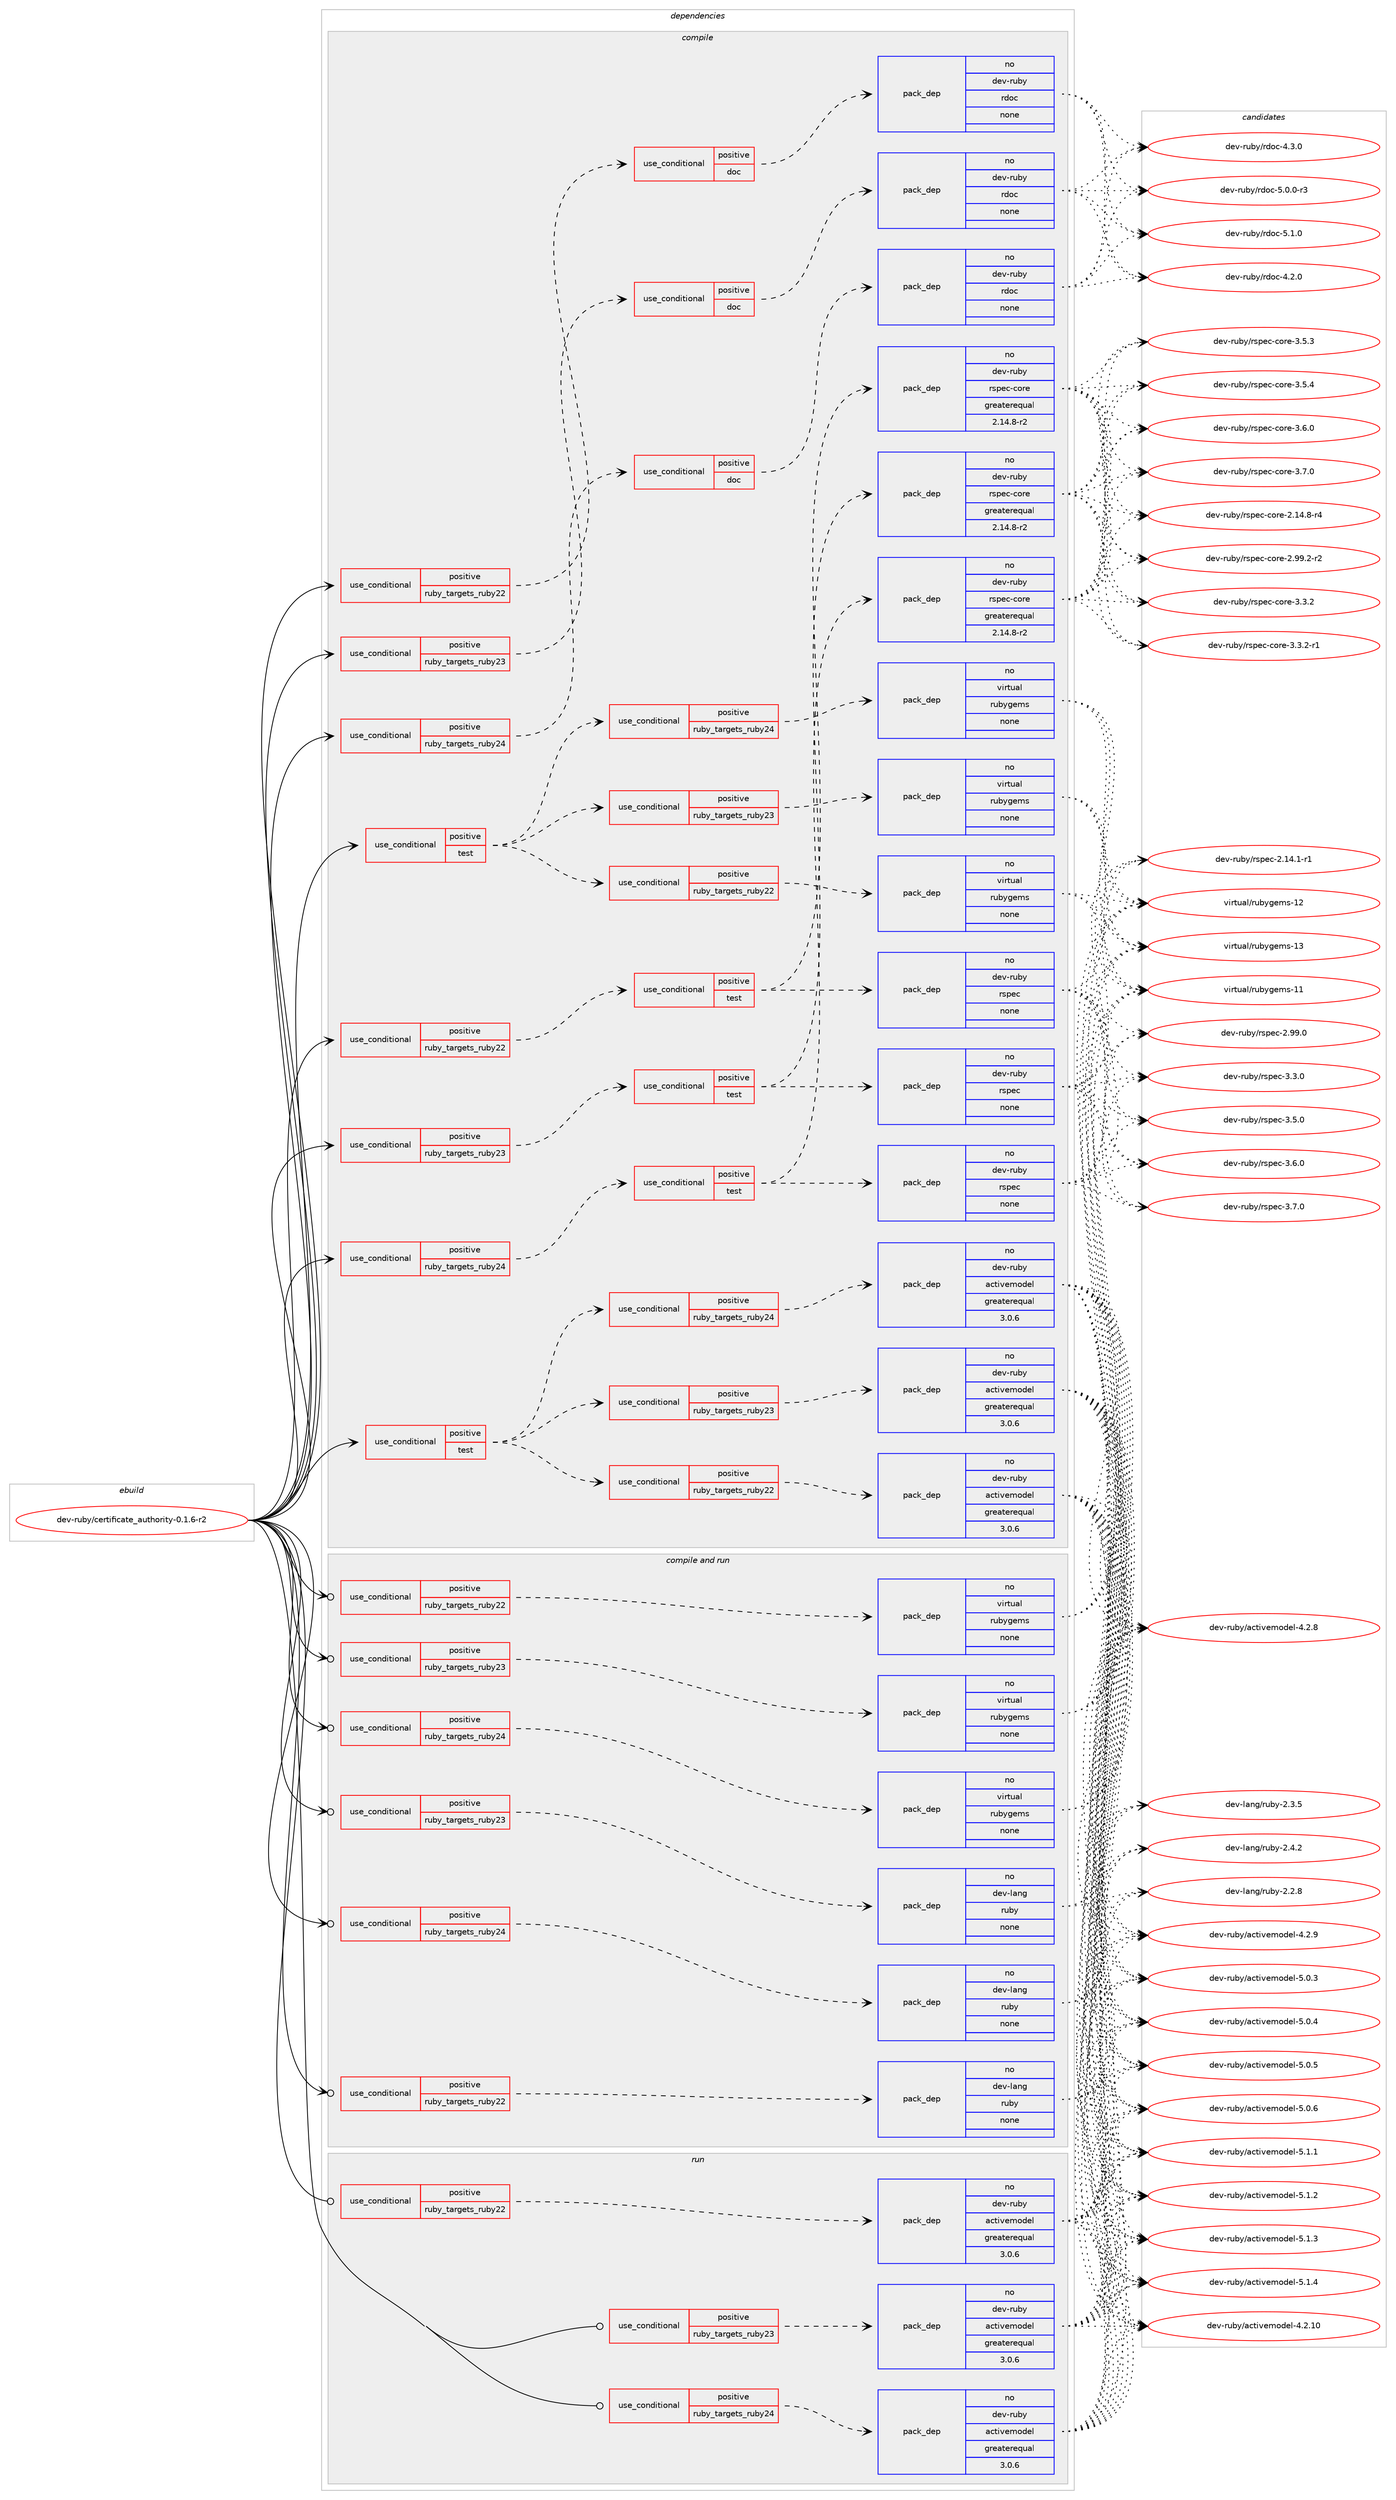 digraph prolog {

# *************
# Graph options
# *************

newrank=true;
concentrate=true;
compound=true;
graph [rankdir=LR,fontname=Helvetica,fontsize=10,ranksep=1.5];#, ranksep=2.5, nodesep=0.2];
edge  [arrowhead=vee];
node  [fontname=Helvetica,fontsize=10];

# **********
# The ebuild
# **********

subgraph cluster_leftcol {
color=gray;
rank=same;
label=<<i>ebuild</i>>;
id [label="dev-ruby/certificate_authority-0.1.6-r2", color=red, width=4, href="../dev-ruby/certificate_authority-0.1.6-r2.svg"];
}

# ****************
# The dependencies
# ****************

subgraph cluster_midcol {
color=gray;
label=<<i>dependencies</i>>;
subgraph cluster_compile {
fillcolor="#eeeeee";
style=filled;
label=<<i>compile</i>>;
subgraph cond53821 {
dependency232541 [label=<<TABLE BORDER="0" CELLBORDER="1" CELLSPACING="0" CELLPADDING="4"><TR><TD ROWSPAN="3" CELLPADDING="10">use_conditional</TD></TR><TR><TD>positive</TD></TR><TR><TD>ruby_targets_ruby22</TD></TR></TABLE>>, shape=none, color=red];
subgraph cond53822 {
dependency232542 [label=<<TABLE BORDER="0" CELLBORDER="1" CELLSPACING="0" CELLPADDING="4"><TR><TD ROWSPAN="3" CELLPADDING="10">use_conditional</TD></TR><TR><TD>positive</TD></TR><TR><TD>doc</TD></TR></TABLE>>, shape=none, color=red];
subgraph pack174646 {
dependency232543 [label=<<TABLE BORDER="0" CELLBORDER="1" CELLSPACING="0" CELLPADDING="4" WIDTH="220"><TR><TD ROWSPAN="6" CELLPADDING="30">pack_dep</TD></TR><TR><TD WIDTH="110">no</TD></TR><TR><TD>dev-ruby</TD></TR><TR><TD>rdoc</TD></TR><TR><TD>none</TD></TR><TR><TD></TD></TR></TABLE>>, shape=none, color=blue];
}
dependency232542:e -> dependency232543:w [weight=20,style="dashed",arrowhead="vee"];
}
dependency232541:e -> dependency232542:w [weight=20,style="dashed",arrowhead="vee"];
}
id:e -> dependency232541:w [weight=20,style="solid",arrowhead="vee"];
subgraph cond53823 {
dependency232544 [label=<<TABLE BORDER="0" CELLBORDER="1" CELLSPACING="0" CELLPADDING="4"><TR><TD ROWSPAN="3" CELLPADDING="10">use_conditional</TD></TR><TR><TD>positive</TD></TR><TR><TD>ruby_targets_ruby22</TD></TR></TABLE>>, shape=none, color=red];
subgraph cond53824 {
dependency232545 [label=<<TABLE BORDER="0" CELLBORDER="1" CELLSPACING="0" CELLPADDING="4"><TR><TD ROWSPAN="3" CELLPADDING="10">use_conditional</TD></TR><TR><TD>positive</TD></TR><TR><TD>test</TD></TR></TABLE>>, shape=none, color=red];
subgraph pack174647 {
dependency232546 [label=<<TABLE BORDER="0" CELLBORDER="1" CELLSPACING="0" CELLPADDING="4" WIDTH="220"><TR><TD ROWSPAN="6" CELLPADDING="30">pack_dep</TD></TR><TR><TD WIDTH="110">no</TD></TR><TR><TD>dev-ruby</TD></TR><TR><TD>rspec</TD></TR><TR><TD>none</TD></TR><TR><TD></TD></TR></TABLE>>, shape=none, color=blue];
}
dependency232545:e -> dependency232546:w [weight=20,style="dashed",arrowhead="vee"];
subgraph pack174648 {
dependency232547 [label=<<TABLE BORDER="0" CELLBORDER="1" CELLSPACING="0" CELLPADDING="4" WIDTH="220"><TR><TD ROWSPAN="6" CELLPADDING="30">pack_dep</TD></TR><TR><TD WIDTH="110">no</TD></TR><TR><TD>dev-ruby</TD></TR><TR><TD>rspec-core</TD></TR><TR><TD>greaterequal</TD></TR><TR><TD>2.14.8-r2</TD></TR></TABLE>>, shape=none, color=blue];
}
dependency232545:e -> dependency232547:w [weight=20,style="dashed",arrowhead="vee"];
}
dependency232544:e -> dependency232545:w [weight=20,style="dashed",arrowhead="vee"];
}
id:e -> dependency232544:w [weight=20,style="solid",arrowhead="vee"];
subgraph cond53825 {
dependency232548 [label=<<TABLE BORDER="0" CELLBORDER="1" CELLSPACING="0" CELLPADDING="4"><TR><TD ROWSPAN="3" CELLPADDING="10">use_conditional</TD></TR><TR><TD>positive</TD></TR><TR><TD>ruby_targets_ruby23</TD></TR></TABLE>>, shape=none, color=red];
subgraph cond53826 {
dependency232549 [label=<<TABLE BORDER="0" CELLBORDER="1" CELLSPACING="0" CELLPADDING="4"><TR><TD ROWSPAN="3" CELLPADDING="10">use_conditional</TD></TR><TR><TD>positive</TD></TR><TR><TD>doc</TD></TR></TABLE>>, shape=none, color=red];
subgraph pack174649 {
dependency232550 [label=<<TABLE BORDER="0" CELLBORDER="1" CELLSPACING="0" CELLPADDING="4" WIDTH="220"><TR><TD ROWSPAN="6" CELLPADDING="30">pack_dep</TD></TR><TR><TD WIDTH="110">no</TD></TR><TR><TD>dev-ruby</TD></TR><TR><TD>rdoc</TD></TR><TR><TD>none</TD></TR><TR><TD></TD></TR></TABLE>>, shape=none, color=blue];
}
dependency232549:e -> dependency232550:w [weight=20,style="dashed",arrowhead="vee"];
}
dependency232548:e -> dependency232549:w [weight=20,style="dashed",arrowhead="vee"];
}
id:e -> dependency232548:w [weight=20,style="solid",arrowhead="vee"];
subgraph cond53827 {
dependency232551 [label=<<TABLE BORDER="0" CELLBORDER="1" CELLSPACING="0" CELLPADDING="4"><TR><TD ROWSPAN="3" CELLPADDING="10">use_conditional</TD></TR><TR><TD>positive</TD></TR><TR><TD>ruby_targets_ruby23</TD></TR></TABLE>>, shape=none, color=red];
subgraph cond53828 {
dependency232552 [label=<<TABLE BORDER="0" CELLBORDER="1" CELLSPACING="0" CELLPADDING="4"><TR><TD ROWSPAN="3" CELLPADDING="10">use_conditional</TD></TR><TR><TD>positive</TD></TR><TR><TD>test</TD></TR></TABLE>>, shape=none, color=red];
subgraph pack174650 {
dependency232553 [label=<<TABLE BORDER="0" CELLBORDER="1" CELLSPACING="0" CELLPADDING="4" WIDTH="220"><TR><TD ROWSPAN="6" CELLPADDING="30">pack_dep</TD></TR><TR><TD WIDTH="110">no</TD></TR><TR><TD>dev-ruby</TD></TR><TR><TD>rspec</TD></TR><TR><TD>none</TD></TR><TR><TD></TD></TR></TABLE>>, shape=none, color=blue];
}
dependency232552:e -> dependency232553:w [weight=20,style="dashed",arrowhead="vee"];
subgraph pack174651 {
dependency232554 [label=<<TABLE BORDER="0" CELLBORDER="1" CELLSPACING="0" CELLPADDING="4" WIDTH="220"><TR><TD ROWSPAN="6" CELLPADDING="30">pack_dep</TD></TR><TR><TD WIDTH="110">no</TD></TR><TR><TD>dev-ruby</TD></TR><TR><TD>rspec-core</TD></TR><TR><TD>greaterequal</TD></TR><TR><TD>2.14.8-r2</TD></TR></TABLE>>, shape=none, color=blue];
}
dependency232552:e -> dependency232554:w [weight=20,style="dashed",arrowhead="vee"];
}
dependency232551:e -> dependency232552:w [weight=20,style="dashed",arrowhead="vee"];
}
id:e -> dependency232551:w [weight=20,style="solid",arrowhead="vee"];
subgraph cond53829 {
dependency232555 [label=<<TABLE BORDER="0" CELLBORDER="1" CELLSPACING="0" CELLPADDING="4"><TR><TD ROWSPAN="3" CELLPADDING="10">use_conditional</TD></TR><TR><TD>positive</TD></TR><TR><TD>ruby_targets_ruby24</TD></TR></TABLE>>, shape=none, color=red];
subgraph cond53830 {
dependency232556 [label=<<TABLE BORDER="0" CELLBORDER="1" CELLSPACING="0" CELLPADDING="4"><TR><TD ROWSPAN="3" CELLPADDING="10">use_conditional</TD></TR><TR><TD>positive</TD></TR><TR><TD>doc</TD></TR></TABLE>>, shape=none, color=red];
subgraph pack174652 {
dependency232557 [label=<<TABLE BORDER="0" CELLBORDER="1" CELLSPACING="0" CELLPADDING="4" WIDTH="220"><TR><TD ROWSPAN="6" CELLPADDING="30">pack_dep</TD></TR><TR><TD WIDTH="110">no</TD></TR><TR><TD>dev-ruby</TD></TR><TR><TD>rdoc</TD></TR><TR><TD>none</TD></TR><TR><TD></TD></TR></TABLE>>, shape=none, color=blue];
}
dependency232556:e -> dependency232557:w [weight=20,style="dashed",arrowhead="vee"];
}
dependency232555:e -> dependency232556:w [weight=20,style="dashed",arrowhead="vee"];
}
id:e -> dependency232555:w [weight=20,style="solid",arrowhead="vee"];
subgraph cond53831 {
dependency232558 [label=<<TABLE BORDER="0" CELLBORDER="1" CELLSPACING="0" CELLPADDING="4"><TR><TD ROWSPAN="3" CELLPADDING="10">use_conditional</TD></TR><TR><TD>positive</TD></TR><TR><TD>ruby_targets_ruby24</TD></TR></TABLE>>, shape=none, color=red];
subgraph cond53832 {
dependency232559 [label=<<TABLE BORDER="0" CELLBORDER="1" CELLSPACING="0" CELLPADDING="4"><TR><TD ROWSPAN="3" CELLPADDING="10">use_conditional</TD></TR><TR><TD>positive</TD></TR><TR><TD>test</TD></TR></TABLE>>, shape=none, color=red];
subgraph pack174653 {
dependency232560 [label=<<TABLE BORDER="0" CELLBORDER="1" CELLSPACING="0" CELLPADDING="4" WIDTH="220"><TR><TD ROWSPAN="6" CELLPADDING="30">pack_dep</TD></TR><TR><TD WIDTH="110">no</TD></TR><TR><TD>dev-ruby</TD></TR><TR><TD>rspec</TD></TR><TR><TD>none</TD></TR><TR><TD></TD></TR></TABLE>>, shape=none, color=blue];
}
dependency232559:e -> dependency232560:w [weight=20,style="dashed",arrowhead="vee"];
subgraph pack174654 {
dependency232561 [label=<<TABLE BORDER="0" CELLBORDER="1" CELLSPACING="0" CELLPADDING="4" WIDTH="220"><TR><TD ROWSPAN="6" CELLPADDING="30">pack_dep</TD></TR><TR><TD WIDTH="110">no</TD></TR><TR><TD>dev-ruby</TD></TR><TR><TD>rspec-core</TD></TR><TR><TD>greaterequal</TD></TR><TR><TD>2.14.8-r2</TD></TR></TABLE>>, shape=none, color=blue];
}
dependency232559:e -> dependency232561:w [weight=20,style="dashed",arrowhead="vee"];
}
dependency232558:e -> dependency232559:w [weight=20,style="dashed",arrowhead="vee"];
}
id:e -> dependency232558:w [weight=20,style="solid",arrowhead="vee"];
subgraph cond53833 {
dependency232562 [label=<<TABLE BORDER="0" CELLBORDER="1" CELLSPACING="0" CELLPADDING="4"><TR><TD ROWSPAN="3" CELLPADDING="10">use_conditional</TD></TR><TR><TD>positive</TD></TR><TR><TD>test</TD></TR></TABLE>>, shape=none, color=red];
subgraph cond53834 {
dependency232563 [label=<<TABLE BORDER="0" CELLBORDER="1" CELLSPACING="0" CELLPADDING="4"><TR><TD ROWSPAN="3" CELLPADDING="10">use_conditional</TD></TR><TR><TD>positive</TD></TR><TR><TD>ruby_targets_ruby22</TD></TR></TABLE>>, shape=none, color=red];
subgraph pack174655 {
dependency232564 [label=<<TABLE BORDER="0" CELLBORDER="1" CELLSPACING="0" CELLPADDING="4" WIDTH="220"><TR><TD ROWSPAN="6" CELLPADDING="30">pack_dep</TD></TR><TR><TD WIDTH="110">no</TD></TR><TR><TD>dev-ruby</TD></TR><TR><TD>activemodel</TD></TR><TR><TD>greaterequal</TD></TR><TR><TD>3.0.6</TD></TR></TABLE>>, shape=none, color=blue];
}
dependency232563:e -> dependency232564:w [weight=20,style="dashed",arrowhead="vee"];
}
dependency232562:e -> dependency232563:w [weight=20,style="dashed",arrowhead="vee"];
subgraph cond53835 {
dependency232565 [label=<<TABLE BORDER="0" CELLBORDER="1" CELLSPACING="0" CELLPADDING="4"><TR><TD ROWSPAN="3" CELLPADDING="10">use_conditional</TD></TR><TR><TD>positive</TD></TR><TR><TD>ruby_targets_ruby23</TD></TR></TABLE>>, shape=none, color=red];
subgraph pack174656 {
dependency232566 [label=<<TABLE BORDER="0" CELLBORDER="1" CELLSPACING="0" CELLPADDING="4" WIDTH="220"><TR><TD ROWSPAN="6" CELLPADDING="30">pack_dep</TD></TR><TR><TD WIDTH="110">no</TD></TR><TR><TD>dev-ruby</TD></TR><TR><TD>activemodel</TD></TR><TR><TD>greaterequal</TD></TR><TR><TD>3.0.6</TD></TR></TABLE>>, shape=none, color=blue];
}
dependency232565:e -> dependency232566:w [weight=20,style="dashed",arrowhead="vee"];
}
dependency232562:e -> dependency232565:w [weight=20,style="dashed",arrowhead="vee"];
subgraph cond53836 {
dependency232567 [label=<<TABLE BORDER="0" CELLBORDER="1" CELLSPACING="0" CELLPADDING="4"><TR><TD ROWSPAN="3" CELLPADDING="10">use_conditional</TD></TR><TR><TD>positive</TD></TR><TR><TD>ruby_targets_ruby24</TD></TR></TABLE>>, shape=none, color=red];
subgraph pack174657 {
dependency232568 [label=<<TABLE BORDER="0" CELLBORDER="1" CELLSPACING="0" CELLPADDING="4" WIDTH="220"><TR><TD ROWSPAN="6" CELLPADDING="30">pack_dep</TD></TR><TR><TD WIDTH="110">no</TD></TR><TR><TD>dev-ruby</TD></TR><TR><TD>activemodel</TD></TR><TR><TD>greaterequal</TD></TR><TR><TD>3.0.6</TD></TR></TABLE>>, shape=none, color=blue];
}
dependency232567:e -> dependency232568:w [weight=20,style="dashed",arrowhead="vee"];
}
dependency232562:e -> dependency232567:w [weight=20,style="dashed",arrowhead="vee"];
}
id:e -> dependency232562:w [weight=20,style="solid",arrowhead="vee"];
subgraph cond53837 {
dependency232569 [label=<<TABLE BORDER="0" CELLBORDER="1" CELLSPACING="0" CELLPADDING="4"><TR><TD ROWSPAN="3" CELLPADDING="10">use_conditional</TD></TR><TR><TD>positive</TD></TR><TR><TD>test</TD></TR></TABLE>>, shape=none, color=red];
subgraph cond53838 {
dependency232570 [label=<<TABLE BORDER="0" CELLBORDER="1" CELLSPACING="0" CELLPADDING="4"><TR><TD ROWSPAN="3" CELLPADDING="10">use_conditional</TD></TR><TR><TD>positive</TD></TR><TR><TD>ruby_targets_ruby22</TD></TR></TABLE>>, shape=none, color=red];
subgraph pack174658 {
dependency232571 [label=<<TABLE BORDER="0" CELLBORDER="1" CELLSPACING="0" CELLPADDING="4" WIDTH="220"><TR><TD ROWSPAN="6" CELLPADDING="30">pack_dep</TD></TR><TR><TD WIDTH="110">no</TD></TR><TR><TD>virtual</TD></TR><TR><TD>rubygems</TD></TR><TR><TD>none</TD></TR><TR><TD></TD></TR></TABLE>>, shape=none, color=blue];
}
dependency232570:e -> dependency232571:w [weight=20,style="dashed",arrowhead="vee"];
}
dependency232569:e -> dependency232570:w [weight=20,style="dashed",arrowhead="vee"];
subgraph cond53839 {
dependency232572 [label=<<TABLE BORDER="0" CELLBORDER="1" CELLSPACING="0" CELLPADDING="4"><TR><TD ROWSPAN="3" CELLPADDING="10">use_conditional</TD></TR><TR><TD>positive</TD></TR><TR><TD>ruby_targets_ruby23</TD></TR></TABLE>>, shape=none, color=red];
subgraph pack174659 {
dependency232573 [label=<<TABLE BORDER="0" CELLBORDER="1" CELLSPACING="0" CELLPADDING="4" WIDTH="220"><TR><TD ROWSPAN="6" CELLPADDING="30">pack_dep</TD></TR><TR><TD WIDTH="110">no</TD></TR><TR><TD>virtual</TD></TR><TR><TD>rubygems</TD></TR><TR><TD>none</TD></TR><TR><TD></TD></TR></TABLE>>, shape=none, color=blue];
}
dependency232572:e -> dependency232573:w [weight=20,style="dashed",arrowhead="vee"];
}
dependency232569:e -> dependency232572:w [weight=20,style="dashed",arrowhead="vee"];
subgraph cond53840 {
dependency232574 [label=<<TABLE BORDER="0" CELLBORDER="1" CELLSPACING="0" CELLPADDING="4"><TR><TD ROWSPAN="3" CELLPADDING="10">use_conditional</TD></TR><TR><TD>positive</TD></TR><TR><TD>ruby_targets_ruby24</TD></TR></TABLE>>, shape=none, color=red];
subgraph pack174660 {
dependency232575 [label=<<TABLE BORDER="0" CELLBORDER="1" CELLSPACING="0" CELLPADDING="4" WIDTH="220"><TR><TD ROWSPAN="6" CELLPADDING="30">pack_dep</TD></TR><TR><TD WIDTH="110">no</TD></TR><TR><TD>virtual</TD></TR><TR><TD>rubygems</TD></TR><TR><TD>none</TD></TR><TR><TD></TD></TR></TABLE>>, shape=none, color=blue];
}
dependency232574:e -> dependency232575:w [weight=20,style="dashed",arrowhead="vee"];
}
dependency232569:e -> dependency232574:w [weight=20,style="dashed",arrowhead="vee"];
}
id:e -> dependency232569:w [weight=20,style="solid",arrowhead="vee"];
}
subgraph cluster_compileandrun {
fillcolor="#eeeeee";
style=filled;
label=<<i>compile and run</i>>;
subgraph cond53841 {
dependency232576 [label=<<TABLE BORDER="0" CELLBORDER="1" CELLSPACING="0" CELLPADDING="4"><TR><TD ROWSPAN="3" CELLPADDING="10">use_conditional</TD></TR><TR><TD>positive</TD></TR><TR><TD>ruby_targets_ruby22</TD></TR></TABLE>>, shape=none, color=red];
subgraph pack174661 {
dependency232577 [label=<<TABLE BORDER="0" CELLBORDER="1" CELLSPACING="0" CELLPADDING="4" WIDTH="220"><TR><TD ROWSPAN="6" CELLPADDING="30">pack_dep</TD></TR><TR><TD WIDTH="110">no</TD></TR><TR><TD>dev-lang</TD></TR><TR><TD>ruby</TD></TR><TR><TD>none</TD></TR><TR><TD></TD></TR></TABLE>>, shape=none, color=blue];
}
dependency232576:e -> dependency232577:w [weight=20,style="dashed",arrowhead="vee"];
}
id:e -> dependency232576:w [weight=20,style="solid",arrowhead="odotvee"];
subgraph cond53842 {
dependency232578 [label=<<TABLE BORDER="0" CELLBORDER="1" CELLSPACING="0" CELLPADDING="4"><TR><TD ROWSPAN="3" CELLPADDING="10">use_conditional</TD></TR><TR><TD>positive</TD></TR><TR><TD>ruby_targets_ruby22</TD></TR></TABLE>>, shape=none, color=red];
subgraph pack174662 {
dependency232579 [label=<<TABLE BORDER="0" CELLBORDER="1" CELLSPACING="0" CELLPADDING="4" WIDTH="220"><TR><TD ROWSPAN="6" CELLPADDING="30">pack_dep</TD></TR><TR><TD WIDTH="110">no</TD></TR><TR><TD>virtual</TD></TR><TR><TD>rubygems</TD></TR><TR><TD>none</TD></TR><TR><TD></TD></TR></TABLE>>, shape=none, color=blue];
}
dependency232578:e -> dependency232579:w [weight=20,style="dashed",arrowhead="vee"];
}
id:e -> dependency232578:w [weight=20,style="solid",arrowhead="odotvee"];
subgraph cond53843 {
dependency232580 [label=<<TABLE BORDER="0" CELLBORDER="1" CELLSPACING="0" CELLPADDING="4"><TR><TD ROWSPAN="3" CELLPADDING="10">use_conditional</TD></TR><TR><TD>positive</TD></TR><TR><TD>ruby_targets_ruby23</TD></TR></TABLE>>, shape=none, color=red];
subgraph pack174663 {
dependency232581 [label=<<TABLE BORDER="0" CELLBORDER="1" CELLSPACING="0" CELLPADDING="4" WIDTH="220"><TR><TD ROWSPAN="6" CELLPADDING="30">pack_dep</TD></TR><TR><TD WIDTH="110">no</TD></TR><TR><TD>dev-lang</TD></TR><TR><TD>ruby</TD></TR><TR><TD>none</TD></TR><TR><TD></TD></TR></TABLE>>, shape=none, color=blue];
}
dependency232580:e -> dependency232581:w [weight=20,style="dashed",arrowhead="vee"];
}
id:e -> dependency232580:w [weight=20,style="solid",arrowhead="odotvee"];
subgraph cond53844 {
dependency232582 [label=<<TABLE BORDER="0" CELLBORDER="1" CELLSPACING="0" CELLPADDING="4"><TR><TD ROWSPAN="3" CELLPADDING="10">use_conditional</TD></TR><TR><TD>positive</TD></TR><TR><TD>ruby_targets_ruby23</TD></TR></TABLE>>, shape=none, color=red];
subgraph pack174664 {
dependency232583 [label=<<TABLE BORDER="0" CELLBORDER="1" CELLSPACING="0" CELLPADDING="4" WIDTH="220"><TR><TD ROWSPAN="6" CELLPADDING="30">pack_dep</TD></TR><TR><TD WIDTH="110">no</TD></TR><TR><TD>virtual</TD></TR><TR><TD>rubygems</TD></TR><TR><TD>none</TD></TR><TR><TD></TD></TR></TABLE>>, shape=none, color=blue];
}
dependency232582:e -> dependency232583:w [weight=20,style="dashed",arrowhead="vee"];
}
id:e -> dependency232582:w [weight=20,style="solid",arrowhead="odotvee"];
subgraph cond53845 {
dependency232584 [label=<<TABLE BORDER="0" CELLBORDER="1" CELLSPACING="0" CELLPADDING="4"><TR><TD ROWSPAN="3" CELLPADDING="10">use_conditional</TD></TR><TR><TD>positive</TD></TR><TR><TD>ruby_targets_ruby24</TD></TR></TABLE>>, shape=none, color=red];
subgraph pack174665 {
dependency232585 [label=<<TABLE BORDER="0" CELLBORDER="1" CELLSPACING="0" CELLPADDING="4" WIDTH="220"><TR><TD ROWSPAN="6" CELLPADDING="30">pack_dep</TD></TR><TR><TD WIDTH="110">no</TD></TR><TR><TD>dev-lang</TD></TR><TR><TD>ruby</TD></TR><TR><TD>none</TD></TR><TR><TD></TD></TR></TABLE>>, shape=none, color=blue];
}
dependency232584:e -> dependency232585:w [weight=20,style="dashed",arrowhead="vee"];
}
id:e -> dependency232584:w [weight=20,style="solid",arrowhead="odotvee"];
subgraph cond53846 {
dependency232586 [label=<<TABLE BORDER="0" CELLBORDER="1" CELLSPACING="0" CELLPADDING="4"><TR><TD ROWSPAN="3" CELLPADDING="10">use_conditional</TD></TR><TR><TD>positive</TD></TR><TR><TD>ruby_targets_ruby24</TD></TR></TABLE>>, shape=none, color=red];
subgraph pack174666 {
dependency232587 [label=<<TABLE BORDER="0" CELLBORDER="1" CELLSPACING="0" CELLPADDING="4" WIDTH="220"><TR><TD ROWSPAN="6" CELLPADDING="30">pack_dep</TD></TR><TR><TD WIDTH="110">no</TD></TR><TR><TD>virtual</TD></TR><TR><TD>rubygems</TD></TR><TR><TD>none</TD></TR><TR><TD></TD></TR></TABLE>>, shape=none, color=blue];
}
dependency232586:e -> dependency232587:w [weight=20,style="dashed",arrowhead="vee"];
}
id:e -> dependency232586:w [weight=20,style="solid",arrowhead="odotvee"];
}
subgraph cluster_run {
fillcolor="#eeeeee";
style=filled;
label=<<i>run</i>>;
subgraph cond53847 {
dependency232588 [label=<<TABLE BORDER="0" CELLBORDER="1" CELLSPACING="0" CELLPADDING="4"><TR><TD ROWSPAN="3" CELLPADDING="10">use_conditional</TD></TR><TR><TD>positive</TD></TR><TR><TD>ruby_targets_ruby22</TD></TR></TABLE>>, shape=none, color=red];
subgraph pack174667 {
dependency232589 [label=<<TABLE BORDER="0" CELLBORDER="1" CELLSPACING="0" CELLPADDING="4" WIDTH="220"><TR><TD ROWSPAN="6" CELLPADDING="30">pack_dep</TD></TR><TR><TD WIDTH="110">no</TD></TR><TR><TD>dev-ruby</TD></TR><TR><TD>activemodel</TD></TR><TR><TD>greaterequal</TD></TR><TR><TD>3.0.6</TD></TR></TABLE>>, shape=none, color=blue];
}
dependency232588:e -> dependency232589:w [weight=20,style="dashed",arrowhead="vee"];
}
id:e -> dependency232588:w [weight=20,style="solid",arrowhead="odot"];
subgraph cond53848 {
dependency232590 [label=<<TABLE BORDER="0" CELLBORDER="1" CELLSPACING="0" CELLPADDING="4"><TR><TD ROWSPAN="3" CELLPADDING="10">use_conditional</TD></TR><TR><TD>positive</TD></TR><TR><TD>ruby_targets_ruby23</TD></TR></TABLE>>, shape=none, color=red];
subgraph pack174668 {
dependency232591 [label=<<TABLE BORDER="0" CELLBORDER="1" CELLSPACING="0" CELLPADDING="4" WIDTH="220"><TR><TD ROWSPAN="6" CELLPADDING="30">pack_dep</TD></TR><TR><TD WIDTH="110">no</TD></TR><TR><TD>dev-ruby</TD></TR><TR><TD>activemodel</TD></TR><TR><TD>greaterequal</TD></TR><TR><TD>3.0.6</TD></TR></TABLE>>, shape=none, color=blue];
}
dependency232590:e -> dependency232591:w [weight=20,style="dashed",arrowhead="vee"];
}
id:e -> dependency232590:w [weight=20,style="solid",arrowhead="odot"];
subgraph cond53849 {
dependency232592 [label=<<TABLE BORDER="0" CELLBORDER="1" CELLSPACING="0" CELLPADDING="4"><TR><TD ROWSPAN="3" CELLPADDING="10">use_conditional</TD></TR><TR><TD>positive</TD></TR><TR><TD>ruby_targets_ruby24</TD></TR></TABLE>>, shape=none, color=red];
subgraph pack174669 {
dependency232593 [label=<<TABLE BORDER="0" CELLBORDER="1" CELLSPACING="0" CELLPADDING="4" WIDTH="220"><TR><TD ROWSPAN="6" CELLPADDING="30">pack_dep</TD></TR><TR><TD WIDTH="110">no</TD></TR><TR><TD>dev-ruby</TD></TR><TR><TD>activemodel</TD></TR><TR><TD>greaterequal</TD></TR><TR><TD>3.0.6</TD></TR></TABLE>>, shape=none, color=blue];
}
dependency232592:e -> dependency232593:w [weight=20,style="dashed",arrowhead="vee"];
}
id:e -> dependency232592:w [weight=20,style="solid",arrowhead="odot"];
}
}

# **************
# The candidates
# **************

subgraph cluster_choices {
rank=same;
color=gray;
label=<<i>candidates</i>>;

subgraph choice174646 {
color=black;
nodesep=1;
choice10010111845114117981214711410011199455246504648 [label="dev-ruby/rdoc-4.2.0", color=red, width=4,href="../dev-ruby/rdoc-4.2.0.svg"];
choice10010111845114117981214711410011199455246514648 [label="dev-ruby/rdoc-4.3.0", color=red, width=4,href="../dev-ruby/rdoc-4.3.0.svg"];
choice100101118451141179812147114100111994553464846484511451 [label="dev-ruby/rdoc-5.0.0-r3", color=red, width=4,href="../dev-ruby/rdoc-5.0.0-r3.svg"];
choice10010111845114117981214711410011199455346494648 [label="dev-ruby/rdoc-5.1.0", color=red, width=4,href="../dev-ruby/rdoc-5.1.0.svg"];
dependency232543:e -> choice10010111845114117981214711410011199455246504648:w [style=dotted,weight="100"];
dependency232543:e -> choice10010111845114117981214711410011199455246514648:w [style=dotted,weight="100"];
dependency232543:e -> choice100101118451141179812147114100111994553464846484511451:w [style=dotted,weight="100"];
dependency232543:e -> choice10010111845114117981214711410011199455346494648:w [style=dotted,weight="100"];
}
subgraph choice174647 {
color=black;
nodesep=1;
choice10010111845114117981214711411511210199455046495246494511449 [label="dev-ruby/rspec-2.14.1-r1", color=red, width=4,href="../dev-ruby/rspec-2.14.1-r1.svg"];
choice1001011184511411798121471141151121019945504657574648 [label="dev-ruby/rspec-2.99.0", color=red, width=4,href="../dev-ruby/rspec-2.99.0.svg"];
choice10010111845114117981214711411511210199455146514648 [label="dev-ruby/rspec-3.3.0", color=red, width=4,href="../dev-ruby/rspec-3.3.0.svg"];
choice10010111845114117981214711411511210199455146534648 [label="dev-ruby/rspec-3.5.0", color=red, width=4,href="../dev-ruby/rspec-3.5.0.svg"];
choice10010111845114117981214711411511210199455146544648 [label="dev-ruby/rspec-3.6.0", color=red, width=4,href="../dev-ruby/rspec-3.6.0.svg"];
choice10010111845114117981214711411511210199455146554648 [label="dev-ruby/rspec-3.7.0", color=red, width=4,href="../dev-ruby/rspec-3.7.0.svg"];
dependency232546:e -> choice10010111845114117981214711411511210199455046495246494511449:w [style=dotted,weight="100"];
dependency232546:e -> choice1001011184511411798121471141151121019945504657574648:w [style=dotted,weight="100"];
dependency232546:e -> choice10010111845114117981214711411511210199455146514648:w [style=dotted,weight="100"];
dependency232546:e -> choice10010111845114117981214711411511210199455146534648:w [style=dotted,weight="100"];
dependency232546:e -> choice10010111845114117981214711411511210199455146544648:w [style=dotted,weight="100"];
dependency232546:e -> choice10010111845114117981214711411511210199455146554648:w [style=dotted,weight="100"];
}
subgraph choice174648 {
color=black;
nodesep=1;
choice100101118451141179812147114115112101994599111114101455046495246564511452 [label="dev-ruby/rspec-core-2.14.8-r4", color=red, width=4,href="../dev-ruby/rspec-core-2.14.8-r4.svg"];
choice100101118451141179812147114115112101994599111114101455046575746504511450 [label="dev-ruby/rspec-core-2.99.2-r2", color=red, width=4,href="../dev-ruby/rspec-core-2.99.2-r2.svg"];
choice100101118451141179812147114115112101994599111114101455146514650 [label="dev-ruby/rspec-core-3.3.2", color=red, width=4,href="../dev-ruby/rspec-core-3.3.2.svg"];
choice1001011184511411798121471141151121019945991111141014551465146504511449 [label="dev-ruby/rspec-core-3.3.2-r1", color=red, width=4,href="../dev-ruby/rspec-core-3.3.2-r1.svg"];
choice100101118451141179812147114115112101994599111114101455146534651 [label="dev-ruby/rspec-core-3.5.3", color=red, width=4,href="../dev-ruby/rspec-core-3.5.3.svg"];
choice100101118451141179812147114115112101994599111114101455146534652 [label="dev-ruby/rspec-core-3.5.4", color=red, width=4,href="../dev-ruby/rspec-core-3.5.4.svg"];
choice100101118451141179812147114115112101994599111114101455146544648 [label="dev-ruby/rspec-core-3.6.0", color=red, width=4,href="../dev-ruby/rspec-core-3.6.0.svg"];
choice100101118451141179812147114115112101994599111114101455146554648 [label="dev-ruby/rspec-core-3.7.0", color=red, width=4,href="../dev-ruby/rspec-core-3.7.0.svg"];
dependency232547:e -> choice100101118451141179812147114115112101994599111114101455046495246564511452:w [style=dotted,weight="100"];
dependency232547:e -> choice100101118451141179812147114115112101994599111114101455046575746504511450:w [style=dotted,weight="100"];
dependency232547:e -> choice100101118451141179812147114115112101994599111114101455146514650:w [style=dotted,weight="100"];
dependency232547:e -> choice1001011184511411798121471141151121019945991111141014551465146504511449:w [style=dotted,weight="100"];
dependency232547:e -> choice100101118451141179812147114115112101994599111114101455146534651:w [style=dotted,weight="100"];
dependency232547:e -> choice100101118451141179812147114115112101994599111114101455146534652:w [style=dotted,weight="100"];
dependency232547:e -> choice100101118451141179812147114115112101994599111114101455146544648:w [style=dotted,weight="100"];
dependency232547:e -> choice100101118451141179812147114115112101994599111114101455146554648:w [style=dotted,weight="100"];
}
subgraph choice174649 {
color=black;
nodesep=1;
choice10010111845114117981214711410011199455246504648 [label="dev-ruby/rdoc-4.2.0", color=red, width=4,href="../dev-ruby/rdoc-4.2.0.svg"];
choice10010111845114117981214711410011199455246514648 [label="dev-ruby/rdoc-4.3.0", color=red, width=4,href="../dev-ruby/rdoc-4.3.0.svg"];
choice100101118451141179812147114100111994553464846484511451 [label="dev-ruby/rdoc-5.0.0-r3", color=red, width=4,href="../dev-ruby/rdoc-5.0.0-r3.svg"];
choice10010111845114117981214711410011199455346494648 [label="dev-ruby/rdoc-5.1.0", color=red, width=4,href="../dev-ruby/rdoc-5.1.0.svg"];
dependency232550:e -> choice10010111845114117981214711410011199455246504648:w [style=dotted,weight="100"];
dependency232550:e -> choice10010111845114117981214711410011199455246514648:w [style=dotted,weight="100"];
dependency232550:e -> choice100101118451141179812147114100111994553464846484511451:w [style=dotted,weight="100"];
dependency232550:e -> choice10010111845114117981214711410011199455346494648:w [style=dotted,weight="100"];
}
subgraph choice174650 {
color=black;
nodesep=1;
choice10010111845114117981214711411511210199455046495246494511449 [label="dev-ruby/rspec-2.14.1-r1", color=red, width=4,href="../dev-ruby/rspec-2.14.1-r1.svg"];
choice1001011184511411798121471141151121019945504657574648 [label="dev-ruby/rspec-2.99.0", color=red, width=4,href="../dev-ruby/rspec-2.99.0.svg"];
choice10010111845114117981214711411511210199455146514648 [label="dev-ruby/rspec-3.3.0", color=red, width=4,href="../dev-ruby/rspec-3.3.0.svg"];
choice10010111845114117981214711411511210199455146534648 [label="dev-ruby/rspec-3.5.0", color=red, width=4,href="../dev-ruby/rspec-3.5.0.svg"];
choice10010111845114117981214711411511210199455146544648 [label="dev-ruby/rspec-3.6.0", color=red, width=4,href="../dev-ruby/rspec-3.6.0.svg"];
choice10010111845114117981214711411511210199455146554648 [label="dev-ruby/rspec-3.7.0", color=red, width=4,href="../dev-ruby/rspec-3.7.0.svg"];
dependency232553:e -> choice10010111845114117981214711411511210199455046495246494511449:w [style=dotted,weight="100"];
dependency232553:e -> choice1001011184511411798121471141151121019945504657574648:w [style=dotted,weight="100"];
dependency232553:e -> choice10010111845114117981214711411511210199455146514648:w [style=dotted,weight="100"];
dependency232553:e -> choice10010111845114117981214711411511210199455146534648:w [style=dotted,weight="100"];
dependency232553:e -> choice10010111845114117981214711411511210199455146544648:w [style=dotted,weight="100"];
dependency232553:e -> choice10010111845114117981214711411511210199455146554648:w [style=dotted,weight="100"];
}
subgraph choice174651 {
color=black;
nodesep=1;
choice100101118451141179812147114115112101994599111114101455046495246564511452 [label="dev-ruby/rspec-core-2.14.8-r4", color=red, width=4,href="../dev-ruby/rspec-core-2.14.8-r4.svg"];
choice100101118451141179812147114115112101994599111114101455046575746504511450 [label="dev-ruby/rspec-core-2.99.2-r2", color=red, width=4,href="../dev-ruby/rspec-core-2.99.2-r2.svg"];
choice100101118451141179812147114115112101994599111114101455146514650 [label="dev-ruby/rspec-core-3.3.2", color=red, width=4,href="../dev-ruby/rspec-core-3.3.2.svg"];
choice1001011184511411798121471141151121019945991111141014551465146504511449 [label="dev-ruby/rspec-core-3.3.2-r1", color=red, width=4,href="../dev-ruby/rspec-core-3.3.2-r1.svg"];
choice100101118451141179812147114115112101994599111114101455146534651 [label="dev-ruby/rspec-core-3.5.3", color=red, width=4,href="../dev-ruby/rspec-core-3.5.3.svg"];
choice100101118451141179812147114115112101994599111114101455146534652 [label="dev-ruby/rspec-core-3.5.4", color=red, width=4,href="../dev-ruby/rspec-core-3.5.4.svg"];
choice100101118451141179812147114115112101994599111114101455146544648 [label="dev-ruby/rspec-core-3.6.0", color=red, width=4,href="../dev-ruby/rspec-core-3.6.0.svg"];
choice100101118451141179812147114115112101994599111114101455146554648 [label="dev-ruby/rspec-core-3.7.0", color=red, width=4,href="../dev-ruby/rspec-core-3.7.0.svg"];
dependency232554:e -> choice100101118451141179812147114115112101994599111114101455046495246564511452:w [style=dotted,weight="100"];
dependency232554:e -> choice100101118451141179812147114115112101994599111114101455046575746504511450:w [style=dotted,weight="100"];
dependency232554:e -> choice100101118451141179812147114115112101994599111114101455146514650:w [style=dotted,weight="100"];
dependency232554:e -> choice1001011184511411798121471141151121019945991111141014551465146504511449:w [style=dotted,weight="100"];
dependency232554:e -> choice100101118451141179812147114115112101994599111114101455146534651:w [style=dotted,weight="100"];
dependency232554:e -> choice100101118451141179812147114115112101994599111114101455146534652:w [style=dotted,weight="100"];
dependency232554:e -> choice100101118451141179812147114115112101994599111114101455146544648:w [style=dotted,weight="100"];
dependency232554:e -> choice100101118451141179812147114115112101994599111114101455146554648:w [style=dotted,weight="100"];
}
subgraph choice174652 {
color=black;
nodesep=1;
choice10010111845114117981214711410011199455246504648 [label="dev-ruby/rdoc-4.2.0", color=red, width=4,href="../dev-ruby/rdoc-4.2.0.svg"];
choice10010111845114117981214711410011199455246514648 [label="dev-ruby/rdoc-4.3.0", color=red, width=4,href="../dev-ruby/rdoc-4.3.0.svg"];
choice100101118451141179812147114100111994553464846484511451 [label="dev-ruby/rdoc-5.0.0-r3", color=red, width=4,href="../dev-ruby/rdoc-5.0.0-r3.svg"];
choice10010111845114117981214711410011199455346494648 [label="dev-ruby/rdoc-5.1.0", color=red, width=4,href="../dev-ruby/rdoc-5.1.0.svg"];
dependency232557:e -> choice10010111845114117981214711410011199455246504648:w [style=dotted,weight="100"];
dependency232557:e -> choice10010111845114117981214711410011199455246514648:w [style=dotted,weight="100"];
dependency232557:e -> choice100101118451141179812147114100111994553464846484511451:w [style=dotted,weight="100"];
dependency232557:e -> choice10010111845114117981214711410011199455346494648:w [style=dotted,weight="100"];
}
subgraph choice174653 {
color=black;
nodesep=1;
choice10010111845114117981214711411511210199455046495246494511449 [label="dev-ruby/rspec-2.14.1-r1", color=red, width=4,href="../dev-ruby/rspec-2.14.1-r1.svg"];
choice1001011184511411798121471141151121019945504657574648 [label="dev-ruby/rspec-2.99.0", color=red, width=4,href="../dev-ruby/rspec-2.99.0.svg"];
choice10010111845114117981214711411511210199455146514648 [label="dev-ruby/rspec-3.3.0", color=red, width=4,href="../dev-ruby/rspec-3.3.0.svg"];
choice10010111845114117981214711411511210199455146534648 [label="dev-ruby/rspec-3.5.0", color=red, width=4,href="../dev-ruby/rspec-3.5.0.svg"];
choice10010111845114117981214711411511210199455146544648 [label="dev-ruby/rspec-3.6.0", color=red, width=4,href="../dev-ruby/rspec-3.6.0.svg"];
choice10010111845114117981214711411511210199455146554648 [label="dev-ruby/rspec-3.7.0", color=red, width=4,href="../dev-ruby/rspec-3.7.0.svg"];
dependency232560:e -> choice10010111845114117981214711411511210199455046495246494511449:w [style=dotted,weight="100"];
dependency232560:e -> choice1001011184511411798121471141151121019945504657574648:w [style=dotted,weight="100"];
dependency232560:e -> choice10010111845114117981214711411511210199455146514648:w [style=dotted,weight="100"];
dependency232560:e -> choice10010111845114117981214711411511210199455146534648:w [style=dotted,weight="100"];
dependency232560:e -> choice10010111845114117981214711411511210199455146544648:w [style=dotted,weight="100"];
dependency232560:e -> choice10010111845114117981214711411511210199455146554648:w [style=dotted,weight="100"];
}
subgraph choice174654 {
color=black;
nodesep=1;
choice100101118451141179812147114115112101994599111114101455046495246564511452 [label="dev-ruby/rspec-core-2.14.8-r4", color=red, width=4,href="../dev-ruby/rspec-core-2.14.8-r4.svg"];
choice100101118451141179812147114115112101994599111114101455046575746504511450 [label="dev-ruby/rspec-core-2.99.2-r2", color=red, width=4,href="../dev-ruby/rspec-core-2.99.2-r2.svg"];
choice100101118451141179812147114115112101994599111114101455146514650 [label="dev-ruby/rspec-core-3.3.2", color=red, width=4,href="../dev-ruby/rspec-core-3.3.2.svg"];
choice1001011184511411798121471141151121019945991111141014551465146504511449 [label="dev-ruby/rspec-core-3.3.2-r1", color=red, width=4,href="../dev-ruby/rspec-core-3.3.2-r1.svg"];
choice100101118451141179812147114115112101994599111114101455146534651 [label="dev-ruby/rspec-core-3.5.3", color=red, width=4,href="../dev-ruby/rspec-core-3.5.3.svg"];
choice100101118451141179812147114115112101994599111114101455146534652 [label="dev-ruby/rspec-core-3.5.4", color=red, width=4,href="../dev-ruby/rspec-core-3.5.4.svg"];
choice100101118451141179812147114115112101994599111114101455146544648 [label="dev-ruby/rspec-core-3.6.0", color=red, width=4,href="../dev-ruby/rspec-core-3.6.0.svg"];
choice100101118451141179812147114115112101994599111114101455146554648 [label="dev-ruby/rspec-core-3.7.0", color=red, width=4,href="../dev-ruby/rspec-core-3.7.0.svg"];
dependency232561:e -> choice100101118451141179812147114115112101994599111114101455046495246564511452:w [style=dotted,weight="100"];
dependency232561:e -> choice100101118451141179812147114115112101994599111114101455046575746504511450:w [style=dotted,weight="100"];
dependency232561:e -> choice100101118451141179812147114115112101994599111114101455146514650:w [style=dotted,weight="100"];
dependency232561:e -> choice1001011184511411798121471141151121019945991111141014551465146504511449:w [style=dotted,weight="100"];
dependency232561:e -> choice100101118451141179812147114115112101994599111114101455146534651:w [style=dotted,weight="100"];
dependency232561:e -> choice100101118451141179812147114115112101994599111114101455146534652:w [style=dotted,weight="100"];
dependency232561:e -> choice100101118451141179812147114115112101994599111114101455146544648:w [style=dotted,weight="100"];
dependency232561:e -> choice100101118451141179812147114115112101994599111114101455146554648:w [style=dotted,weight="100"];
}
subgraph choice174655 {
color=black;
nodesep=1;
choice100101118451141179812147979911610511810110911110010110845524650464948 [label="dev-ruby/activemodel-4.2.10", color=red, width=4,href="../dev-ruby/activemodel-4.2.10.svg"];
choice1001011184511411798121479799116105118101109111100101108455246504656 [label="dev-ruby/activemodel-4.2.8", color=red, width=4,href="../dev-ruby/activemodel-4.2.8.svg"];
choice1001011184511411798121479799116105118101109111100101108455246504657 [label="dev-ruby/activemodel-4.2.9", color=red, width=4,href="../dev-ruby/activemodel-4.2.9.svg"];
choice1001011184511411798121479799116105118101109111100101108455346484651 [label="dev-ruby/activemodel-5.0.3", color=red, width=4,href="../dev-ruby/activemodel-5.0.3.svg"];
choice1001011184511411798121479799116105118101109111100101108455346484652 [label="dev-ruby/activemodel-5.0.4", color=red, width=4,href="../dev-ruby/activemodel-5.0.4.svg"];
choice1001011184511411798121479799116105118101109111100101108455346484653 [label="dev-ruby/activemodel-5.0.5", color=red, width=4,href="../dev-ruby/activemodel-5.0.5.svg"];
choice1001011184511411798121479799116105118101109111100101108455346484654 [label="dev-ruby/activemodel-5.0.6", color=red, width=4,href="../dev-ruby/activemodel-5.0.6.svg"];
choice1001011184511411798121479799116105118101109111100101108455346494649 [label="dev-ruby/activemodel-5.1.1", color=red, width=4,href="../dev-ruby/activemodel-5.1.1.svg"];
choice1001011184511411798121479799116105118101109111100101108455346494650 [label="dev-ruby/activemodel-5.1.2", color=red, width=4,href="../dev-ruby/activemodel-5.1.2.svg"];
choice1001011184511411798121479799116105118101109111100101108455346494651 [label="dev-ruby/activemodel-5.1.3", color=red, width=4,href="../dev-ruby/activemodel-5.1.3.svg"];
choice1001011184511411798121479799116105118101109111100101108455346494652 [label="dev-ruby/activemodel-5.1.4", color=red, width=4,href="../dev-ruby/activemodel-5.1.4.svg"];
dependency232564:e -> choice100101118451141179812147979911610511810110911110010110845524650464948:w [style=dotted,weight="100"];
dependency232564:e -> choice1001011184511411798121479799116105118101109111100101108455246504656:w [style=dotted,weight="100"];
dependency232564:e -> choice1001011184511411798121479799116105118101109111100101108455246504657:w [style=dotted,weight="100"];
dependency232564:e -> choice1001011184511411798121479799116105118101109111100101108455346484651:w [style=dotted,weight="100"];
dependency232564:e -> choice1001011184511411798121479799116105118101109111100101108455346484652:w [style=dotted,weight="100"];
dependency232564:e -> choice1001011184511411798121479799116105118101109111100101108455346484653:w [style=dotted,weight="100"];
dependency232564:e -> choice1001011184511411798121479799116105118101109111100101108455346484654:w [style=dotted,weight="100"];
dependency232564:e -> choice1001011184511411798121479799116105118101109111100101108455346494649:w [style=dotted,weight="100"];
dependency232564:e -> choice1001011184511411798121479799116105118101109111100101108455346494650:w [style=dotted,weight="100"];
dependency232564:e -> choice1001011184511411798121479799116105118101109111100101108455346494651:w [style=dotted,weight="100"];
dependency232564:e -> choice1001011184511411798121479799116105118101109111100101108455346494652:w [style=dotted,weight="100"];
}
subgraph choice174656 {
color=black;
nodesep=1;
choice100101118451141179812147979911610511810110911110010110845524650464948 [label="dev-ruby/activemodel-4.2.10", color=red, width=4,href="../dev-ruby/activemodel-4.2.10.svg"];
choice1001011184511411798121479799116105118101109111100101108455246504656 [label="dev-ruby/activemodel-4.2.8", color=red, width=4,href="../dev-ruby/activemodel-4.2.8.svg"];
choice1001011184511411798121479799116105118101109111100101108455246504657 [label="dev-ruby/activemodel-4.2.9", color=red, width=4,href="../dev-ruby/activemodel-4.2.9.svg"];
choice1001011184511411798121479799116105118101109111100101108455346484651 [label="dev-ruby/activemodel-5.0.3", color=red, width=4,href="../dev-ruby/activemodel-5.0.3.svg"];
choice1001011184511411798121479799116105118101109111100101108455346484652 [label="dev-ruby/activemodel-5.0.4", color=red, width=4,href="../dev-ruby/activemodel-5.0.4.svg"];
choice1001011184511411798121479799116105118101109111100101108455346484653 [label="dev-ruby/activemodel-5.0.5", color=red, width=4,href="../dev-ruby/activemodel-5.0.5.svg"];
choice1001011184511411798121479799116105118101109111100101108455346484654 [label="dev-ruby/activemodel-5.0.6", color=red, width=4,href="../dev-ruby/activemodel-5.0.6.svg"];
choice1001011184511411798121479799116105118101109111100101108455346494649 [label="dev-ruby/activemodel-5.1.1", color=red, width=4,href="../dev-ruby/activemodel-5.1.1.svg"];
choice1001011184511411798121479799116105118101109111100101108455346494650 [label="dev-ruby/activemodel-5.1.2", color=red, width=4,href="../dev-ruby/activemodel-5.1.2.svg"];
choice1001011184511411798121479799116105118101109111100101108455346494651 [label="dev-ruby/activemodel-5.1.3", color=red, width=4,href="../dev-ruby/activemodel-5.1.3.svg"];
choice1001011184511411798121479799116105118101109111100101108455346494652 [label="dev-ruby/activemodel-5.1.4", color=red, width=4,href="../dev-ruby/activemodel-5.1.4.svg"];
dependency232566:e -> choice100101118451141179812147979911610511810110911110010110845524650464948:w [style=dotted,weight="100"];
dependency232566:e -> choice1001011184511411798121479799116105118101109111100101108455246504656:w [style=dotted,weight="100"];
dependency232566:e -> choice1001011184511411798121479799116105118101109111100101108455246504657:w [style=dotted,weight="100"];
dependency232566:e -> choice1001011184511411798121479799116105118101109111100101108455346484651:w [style=dotted,weight="100"];
dependency232566:e -> choice1001011184511411798121479799116105118101109111100101108455346484652:w [style=dotted,weight="100"];
dependency232566:e -> choice1001011184511411798121479799116105118101109111100101108455346484653:w [style=dotted,weight="100"];
dependency232566:e -> choice1001011184511411798121479799116105118101109111100101108455346484654:w [style=dotted,weight="100"];
dependency232566:e -> choice1001011184511411798121479799116105118101109111100101108455346494649:w [style=dotted,weight="100"];
dependency232566:e -> choice1001011184511411798121479799116105118101109111100101108455346494650:w [style=dotted,weight="100"];
dependency232566:e -> choice1001011184511411798121479799116105118101109111100101108455346494651:w [style=dotted,weight="100"];
dependency232566:e -> choice1001011184511411798121479799116105118101109111100101108455346494652:w [style=dotted,weight="100"];
}
subgraph choice174657 {
color=black;
nodesep=1;
choice100101118451141179812147979911610511810110911110010110845524650464948 [label="dev-ruby/activemodel-4.2.10", color=red, width=4,href="../dev-ruby/activemodel-4.2.10.svg"];
choice1001011184511411798121479799116105118101109111100101108455246504656 [label="dev-ruby/activemodel-4.2.8", color=red, width=4,href="../dev-ruby/activemodel-4.2.8.svg"];
choice1001011184511411798121479799116105118101109111100101108455246504657 [label="dev-ruby/activemodel-4.2.9", color=red, width=4,href="../dev-ruby/activemodel-4.2.9.svg"];
choice1001011184511411798121479799116105118101109111100101108455346484651 [label="dev-ruby/activemodel-5.0.3", color=red, width=4,href="../dev-ruby/activemodel-5.0.3.svg"];
choice1001011184511411798121479799116105118101109111100101108455346484652 [label="dev-ruby/activemodel-5.0.4", color=red, width=4,href="../dev-ruby/activemodel-5.0.4.svg"];
choice1001011184511411798121479799116105118101109111100101108455346484653 [label="dev-ruby/activemodel-5.0.5", color=red, width=4,href="../dev-ruby/activemodel-5.0.5.svg"];
choice1001011184511411798121479799116105118101109111100101108455346484654 [label="dev-ruby/activemodel-5.0.6", color=red, width=4,href="../dev-ruby/activemodel-5.0.6.svg"];
choice1001011184511411798121479799116105118101109111100101108455346494649 [label="dev-ruby/activemodel-5.1.1", color=red, width=4,href="../dev-ruby/activemodel-5.1.1.svg"];
choice1001011184511411798121479799116105118101109111100101108455346494650 [label="dev-ruby/activemodel-5.1.2", color=red, width=4,href="../dev-ruby/activemodel-5.1.2.svg"];
choice1001011184511411798121479799116105118101109111100101108455346494651 [label="dev-ruby/activemodel-5.1.3", color=red, width=4,href="../dev-ruby/activemodel-5.1.3.svg"];
choice1001011184511411798121479799116105118101109111100101108455346494652 [label="dev-ruby/activemodel-5.1.4", color=red, width=4,href="../dev-ruby/activemodel-5.1.4.svg"];
dependency232568:e -> choice100101118451141179812147979911610511810110911110010110845524650464948:w [style=dotted,weight="100"];
dependency232568:e -> choice1001011184511411798121479799116105118101109111100101108455246504656:w [style=dotted,weight="100"];
dependency232568:e -> choice1001011184511411798121479799116105118101109111100101108455246504657:w [style=dotted,weight="100"];
dependency232568:e -> choice1001011184511411798121479799116105118101109111100101108455346484651:w [style=dotted,weight="100"];
dependency232568:e -> choice1001011184511411798121479799116105118101109111100101108455346484652:w [style=dotted,weight="100"];
dependency232568:e -> choice1001011184511411798121479799116105118101109111100101108455346484653:w [style=dotted,weight="100"];
dependency232568:e -> choice1001011184511411798121479799116105118101109111100101108455346484654:w [style=dotted,weight="100"];
dependency232568:e -> choice1001011184511411798121479799116105118101109111100101108455346494649:w [style=dotted,weight="100"];
dependency232568:e -> choice1001011184511411798121479799116105118101109111100101108455346494650:w [style=dotted,weight="100"];
dependency232568:e -> choice1001011184511411798121479799116105118101109111100101108455346494651:w [style=dotted,weight="100"];
dependency232568:e -> choice1001011184511411798121479799116105118101109111100101108455346494652:w [style=dotted,weight="100"];
}
subgraph choice174658 {
color=black;
nodesep=1;
choice118105114116117971084711411798121103101109115454949 [label="virtual/rubygems-11", color=red, width=4,href="../virtual/rubygems-11.svg"];
choice118105114116117971084711411798121103101109115454950 [label="virtual/rubygems-12", color=red, width=4,href="../virtual/rubygems-12.svg"];
choice118105114116117971084711411798121103101109115454951 [label="virtual/rubygems-13", color=red, width=4,href="../virtual/rubygems-13.svg"];
dependency232571:e -> choice118105114116117971084711411798121103101109115454949:w [style=dotted,weight="100"];
dependency232571:e -> choice118105114116117971084711411798121103101109115454950:w [style=dotted,weight="100"];
dependency232571:e -> choice118105114116117971084711411798121103101109115454951:w [style=dotted,weight="100"];
}
subgraph choice174659 {
color=black;
nodesep=1;
choice118105114116117971084711411798121103101109115454949 [label="virtual/rubygems-11", color=red, width=4,href="../virtual/rubygems-11.svg"];
choice118105114116117971084711411798121103101109115454950 [label="virtual/rubygems-12", color=red, width=4,href="../virtual/rubygems-12.svg"];
choice118105114116117971084711411798121103101109115454951 [label="virtual/rubygems-13", color=red, width=4,href="../virtual/rubygems-13.svg"];
dependency232573:e -> choice118105114116117971084711411798121103101109115454949:w [style=dotted,weight="100"];
dependency232573:e -> choice118105114116117971084711411798121103101109115454950:w [style=dotted,weight="100"];
dependency232573:e -> choice118105114116117971084711411798121103101109115454951:w [style=dotted,weight="100"];
}
subgraph choice174660 {
color=black;
nodesep=1;
choice118105114116117971084711411798121103101109115454949 [label="virtual/rubygems-11", color=red, width=4,href="../virtual/rubygems-11.svg"];
choice118105114116117971084711411798121103101109115454950 [label="virtual/rubygems-12", color=red, width=4,href="../virtual/rubygems-12.svg"];
choice118105114116117971084711411798121103101109115454951 [label="virtual/rubygems-13", color=red, width=4,href="../virtual/rubygems-13.svg"];
dependency232575:e -> choice118105114116117971084711411798121103101109115454949:w [style=dotted,weight="100"];
dependency232575:e -> choice118105114116117971084711411798121103101109115454950:w [style=dotted,weight="100"];
dependency232575:e -> choice118105114116117971084711411798121103101109115454951:w [style=dotted,weight="100"];
}
subgraph choice174661 {
color=black;
nodesep=1;
choice10010111845108971101034711411798121455046504656 [label="dev-lang/ruby-2.2.8", color=red, width=4,href="../dev-lang/ruby-2.2.8.svg"];
choice10010111845108971101034711411798121455046514653 [label="dev-lang/ruby-2.3.5", color=red, width=4,href="../dev-lang/ruby-2.3.5.svg"];
choice10010111845108971101034711411798121455046524650 [label="dev-lang/ruby-2.4.2", color=red, width=4,href="../dev-lang/ruby-2.4.2.svg"];
dependency232577:e -> choice10010111845108971101034711411798121455046504656:w [style=dotted,weight="100"];
dependency232577:e -> choice10010111845108971101034711411798121455046514653:w [style=dotted,weight="100"];
dependency232577:e -> choice10010111845108971101034711411798121455046524650:w [style=dotted,weight="100"];
}
subgraph choice174662 {
color=black;
nodesep=1;
choice118105114116117971084711411798121103101109115454949 [label="virtual/rubygems-11", color=red, width=4,href="../virtual/rubygems-11.svg"];
choice118105114116117971084711411798121103101109115454950 [label="virtual/rubygems-12", color=red, width=4,href="../virtual/rubygems-12.svg"];
choice118105114116117971084711411798121103101109115454951 [label="virtual/rubygems-13", color=red, width=4,href="../virtual/rubygems-13.svg"];
dependency232579:e -> choice118105114116117971084711411798121103101109115454949:w [style=dotted,weight="100"];
dependency232579:e -> choice118105114116117971084711411798121103101109115454950:w [style=dotted,weight="100"];
dependency232579:e -> choice118105114116117971084711411798121103101109115454951:w [style=dotted,weight="100"];
}
subgraph choice174663 {
color=black;
nodesep=1;
choice10010111845108971101034711411798121455046504656 [label="dev-lang/ruby-2.2.8", color=red, width=4,href="../dev-lang/ruby-2.2.8.svg"];
choice10010111845108971101034711411798121455046514653 [label="dev-lang/ruby-2.3.5", color=red, width=4,href="../dev-lang/ruby-2.3.5.svg"];
choice10010111845108971101034711411798121455046524650 [label="dev-lang/ruby-2.4.2", color=red, width=4,href="../dev-lang/ruby-2.4.2.svg"];
dependency232581:e -> choice10010111845108971101034711411798121455046504656:w [style=dotted,weight="100"];
dependency232581:e -> choice10010111845108971101034711411798121455046514653:w [style=dotted,weight="100"];
dependency232581:e -> choice10010111845108971101034711411798121455046524650:w [style=dotted,weight="100"];
}
subgraph choice174664 {
color=black;
nodesep=1;
choice118105114116117971084711411798121103101109115454949 [label="virtual/rubygems-11", color=red, width=4,href="../virtual/rubygems-11.svg"];
choice118105114116117971084711411798121103101109115454950 [label="virtual/rubygems-12", color=red, width=4,href="../virtual/rubygems-12.svg"];
choice118105114116117971084711411798121103101109115454951 [label="virtual/rubygems-13", color=red, width=4,href="../virtual/rubygems-13.svg"];
dependency232583:e -> choice118105114116117971084711411798121103101109115454949:w [style=dotted,weight="100"];
dependency232583:e -> choice118105114116117971084711411798121103101109115454950:w [style=dotted,weight="100"];
dependency232583:e -> choice118105114116117971084711411798121103101109115454951:w [style=dotted,weight="100"];
}
subgraph choice174665 {
color=black;
nodesep=1;
choice10010111845108971101034711411798121455046504656 [label="dev-lang/ruby-2.2.8", color=red, width=4,href="../dev-lang/ruby-2.2.8.svg"];
choice10010111845108971101034711411798121455046514653 [label="dev-lang/ruby-2.3.5", color=red, width=4,href="../dev-lang/ruby-2.3.5.svg"];
choice10010111845108971101034711411798121455046524650 [label="dev-lang/ruby-2.4.2", color=red, width=4,href="../dev-lang/ruby-2.4.2.svg"];
dependency232585:e -> choice10010111845108971101034711411798121455046504656:w [style=dotted,weight="100"];
dependency232585:e -> choice10010111845108971101034711411798121455046514653:w [style=dotted,weight="100"];
dependency232585:e -> choice10010111845108971101034711411798121455046524650:w [style=dotted,weight="100"];
}
subgraph choice174666 {
color=black;
nodesep=1;
choice118105114116117971084711411798121103101109115454949 [label="virtual/rubygems-11", color=red, width=4,href="../virtual/rubygems-11.svg"];
choice118105114116117971084711411798121103101109115454950 [label="virtual/rubygems-12", color=red, width=4,href="../virtual/rubygems-12.svg"];
choice118105114116117971084711411798121103101109115454951 [label="virtual/rubygems-13", color=red, width=4,href="../virtual/rubygems-13.svg"];
dependency232587:e -> choice118105114116117971084711411798121103101109115454949:w [style=dotted,weight="100"];
dependency232587:e -> choice118105114116117971084711411798121103101109115454950:w [style=dotted,weight="100"];
dependency232587:e -> choice118105114116117971084711411798121103101109115454951:w [style=dotted,weight="100"];
}
subgraph choice174667 {
color=black;
nodesep=1;
choice100101118451141179812147979911610511810110911110010110845524650464948 [label="dev-ruby/activemodel-4.2.10", color=red, width=4,href="../dev-ruby/activemodel-4.2.10.svg"];
choice1001011184511411798121479799116105118101109111100101108455246504656 [label="dev-ruby/activemodel-4.2.8", color=red, width=4,href="../dev-ruby/activemodel-4.2.8.svg"];
choice1001011184511411798121479799116105118101109111100101108455246504657 [label="dev-ruby/activemodel-4.2.9", color=red, width=4,href="../dev-ruby/activemodel-4.2.9.svg"];
choice1001011184511411798121479799116105118101109111100101108455346484651 [label="dev-ruby/activemodel-5.0.3", color=red, width=4,href="../dev-ruby/activemodel-5.0.3.svg"];
choice1001011184511411798121479799116105118101109111100101108455346484652 [label="dev-ruby/activemodel-5.0.4", color=red, width=4,href="../dev-ruby/activemodel-5.0.4.svg"];
choice1001011184511411798121479799116105118101109111100101108455346484653 [label="dev-ruby/activemodel-5.0.5", color=red, width=4,href="../dev-ruby/activemodel-5.0.5.svg"];
choice1001011184511411798121479799116105118101109111100101108455346484654 [label="dev-ruby/activemodel-5.0.6", color=red, width=4,href="../dev-ruby/activemodel-5.0.6.svg"];
choice1001011184511411798121479799116105118101109111100101108455346494649 [label="dev-ruby/activemodel-5.1.1", color=red, width=4,href="../dev-ruby/activemodel-5.1.1.svg"];
choice1001011184511411798121479799116105118101109111100101108455346494650 [label="dev-ruby/activemodel-5.1.2", color=red, width=4,href="../dev-ruby/activemodel-5.1.2.svg"];
choice1001011184511411798121479799116105118101109111100101108455346494651 [label="dev-ruby/activemodel-5.1.3", color=red, width=4,href="../dev-ruby/activemodel-5.1.3.svg"];
choice1001011184511411798121479799116105118101109111100101108455346494652 [label="dev-ruby/activemodel-5.1.4", color=red, width=4,href="../dev-ruby/activemodel-5.1.4.svg"];
dependency232589:e -> choice100101118451141179812147979911610511810110911110010110845524650464948:w [style=dotted,weight="100"];
dependency232589:e -> choice1001011184511411798121479799116105118101109111100101108455246504656:w [style=dotted,weight="100"];
dependency232589:e -> choice1001011184511411798121479799116105118101109111100101108455246504657:w [style=dotted,weight="100"];
dependency232589:e -> choice1001011184511411798121479799116105118101109111100101108455346484651:w [style=dotted,weight="100"];
dependency232589:e -> choice1001011184511411798121479799116105118101109111100101108455346484652:w [style=dotted,weight="100"];
dependency232589:e -> choice1001011184511411798121479799116105118101109111100101108455346484653:w [style=dotted,weight="100"];
dependency232589:e -> choice1001011184511411798121479799116105118101109111100101108455346484654:w [style=dotted,weight="100"];
dependency232589:e -> choice1001011184511411798121479799116105118101109111100101108455346494649:w [style=dotted,weight="100"];
dependency232589:e -> choice1001011184511411798121479799116105118101109111100101108455346494650:w [style=dotted,weight="100"];
dependency232589:e -> choice1001011184511411798121479799116105118101109111100101108455346494651:w [style=dotted,weight="100"];
dependency232589:e -> choice1001011184511411798121479799116105118101109111100101108455346494652:w [style=dotted,weight="100"];
}
subgraph choice174668 {
color=black;
nodesep=1;
choice100101118451141179812147979911610511810110911110010110845524650464948 [label="dev-ruby/activemodel-4.2.10", color=red, width=4,href="../dev-ruby/activemodel-4.2.10.svg"];
choice1001011184511411798121479799116105118101109111100101108455246504656 [label="dev-ruby/activemodel-4.2.8", color=red, width=4,href="../dev-ruby/activemodel-4.2.8.svg"];
choice1001011184511411798121479799116105118101109111100101108455246504657 [label="dev-ruby/activemodel-4.2.9", color=red, width=4,href="../dev-ruby/activemodel-4.2.9.svg"];
choice1001011184511411798121479799116105118101109111100101108455346484651 [label="dev-ruby/activemodel-5.0.3", color=red, width=4,href="../dev-ruby/activemodel-5.0.3.svg"];
choice1001011184511411798121479799116105118101109111100101108455346484652 [label="dev-ruby/activemodel-5.0.4", color=red, width=4,href="../dev-ruby/activemodel-5.0.4.svg"];
choice1001011184511411798121479799116105118101109111100101108455346484653 [label="dev-ruby/activemodel-5.0.5", color=red, width=4,href="../dev-ruby/activemodel-5.0.5.svg"];
choice1001011184511411798121479799116105118101109111100101108455346484654 [label="dev-ruby/activemodel-5.0.6", color=red, width=4,href="../dev-ruby/activemodel-5.0.6.svg"];
choice1001011184511411798121479799116105118101109111100101108455346494649 [label="dev-ruby/activemodel-5.1.1", color=red, width=4,href="../dev-ruby/activemodel-5.1.1.svg"];
choice1001011184511411798121479799116105118101109111100101108455346494650 [label="dev-ruby/activemodel-5.1.2", color=red, width=4,href="../dev-ruby/activemodel-5.1.2.svg"];
choice1001011184511411798121479799116105118101109111100101108455346494651 [label="dev-ruby/activemodel-5.1.3", color=red, width=4,href="../dev-ruby/activemodel-5.1.3.svg"];
choice1001011184511411798121479799116105118101109111100101108455346494652 [label="dev-ruby/activemodel-5.1.4", color=red, width=4,href="../dev-ruby/activemodel-5.1.4.svg"];
dependency232591:e -> choice100101118451141179812147979911610511810110911110010110845524650464948:w [style=dotted,weight="100"];
dependency232591:e -> choice1001011184511411798121479799116105118101109111100101108455246504656:w [style=dotted,weight="100"];
dependency232591:e -> choice1001011184511411798121479799116105118101109111100101108455246504657:w [style=dotted,weight="100"];
dependency232591:e -> choice1001011184511411798121479799116105118101109111100101108455346484651:w [style=dotted,weight="100"];
dependency232591:e -> choice1001011184511411798121479799116105118101109111100101108455346484652:w [style=dotted,weight="100"];
dependency232591:e -> choice1001011184511411798121479799116105118101109111100101108455346484653:w [style=dotted,weight="100"];
dependency232591:e -> choice1001011184511411798121479799116105118101109111100101108455346484654:w [style=dotted,weight="100"];
dependency232591:e -> choice1001011184511411798121479799116105118101109111100101108455346494649:w [style=dotted,weight="100"];
dependency232591:e -> choice1001011184511411798121479799116105118101109111100101108455346494650:w [style=dotted,weight="100"];
dependency232591:e -> choice1001011184511411798121479799116105118101109111100101108455346494651:w [style=dotted,weight="100"];
dependency232591:e -> choice1001011184511411798121479799116105118101109111100101108455346494652:w [style=dotted,weight="100"];
}
subgraph choice174669 {
color=black;
nodesep=1;
choice100101118451141179812147979911610511810110911110010110845524650464948 [label="dev-ruby/activemodel-4.2.10", color=red, width=4,href="../dev-ruby/activemodel-4.2.10.svg"];
choice1001011184511411798121479799116105118101109111100101108455246504656 [label="dev-ruby/activemodel-4.2.8", color=red, width=4,href="../dev-ruby/activemodel-4.2.8.svg"];
choice1001011184511411798121479799116105118101109111100101108455246504657 [label="dev-ruby/activemodel-4.2.9", color=red, width=4,href="../dev-ruby/activemodel-4.2.9.svg"];
choice1001011184511411798121479799116105118101109111100101108455346484651 [label="dev-ruby/activemodel-5.0.3", color=red, width=4,href="../dev-ruby/activemodel-5.0.3.svg"];
choice1001011184511411798121479799116105118101109111100101108455346484652 [label="dev-ruby/activemodel-5.0.4", color=red, width=4,href="../dev-ruby/activemodel-5.0.4.svg"];
choice1001011184511411798121479799116105118101109111100101108455346484653 [label="dev-ruby/activemodel-5.0.5", color=red, width=4,href="../dev-ruby/activemodel-5.0.5.svg"];
choice1001011184511411798121479799116105118101109111100101108455346484654 [label="dev-ruby/activemodel-5.0.6", color=red, width=4,href="../dev-ruby/activemodel-5.0.6.svg"];
choice1001011184511411798121479799116105118101109111100101108455346494649 [label="dev-ruby/activemodel-5.1.1", color=red, width=4,href="../dev-ruby/activemodel-5.1.1.svg"];
choice1001011184511411798121479799116105118101109111100101108455346494650 [label="dev-ruby/activemodel-5.1.2", color=red, width=4,href="../dev-ruby/activemodel-5.1.2.svg"];
choice1001011184511411798121479799116105118101109111100101108455346494651 [label="dev-ruby/activemodel-5.1.3", color=red, width=4,href="../dev-ruby/activemodel-5.1.3.svg"];
choice1001011184511411798121479799116105118101109111100101108455346494652 [label="dev-ruby/activemodel-5.1.4", color=red, width=4,href="../dev-ruby/activemodel-5.1.4.svg"];
dependency232593:e -> choice100101118451141179812147979911610511810110911110010110845524650464948:w [style=dotted,weight="100"];
dependency232593:e -> choice1001011184511411798121479799116105118101109111100101108455246504656:w [style=dotted,weight="100"];
dependency232593:e -> choice1001011184511411798121479799116105118101109111100101108455246504657:w [style=dotted,weight="100"];
dependency232593:e -> choice1001011184511411798121479799116105118101109111100101108455346484651:w [style=dotted,weight="100"];
dependency232593:e -> choice1001011184511411798121479799116105118101109111100101108455346484652:w [style=dotted,weight="100"];
dependency232593:e -> choice1001011184511411798121479799116105118101109111100101108455346484653:w [style=dotted,weight="100"];
dependency232593:e -> choice1001011184511411798121479799116105118101109111100101108455346484654:w [style=dotted,weight="100"];
dependency232593:e -> choice1001011184511411798121479799116105118101109111100101108455346494649:w [style=dotted,weight="100"];
dependency232593:e -> choice1001011184511411798121479799116105118101109111100101108455346494650:w [style=dotted,weight="100"];
dependency232593:e -> choice1001011184511411798121479799116105118101109111100101108455346494651:w [style=dotted,weight="100"];
dependency232593:e -> choice1001011184511411798121479799116105118101109111100101108455346494652:w [style=dotted,weight="100"];
}
}

}
